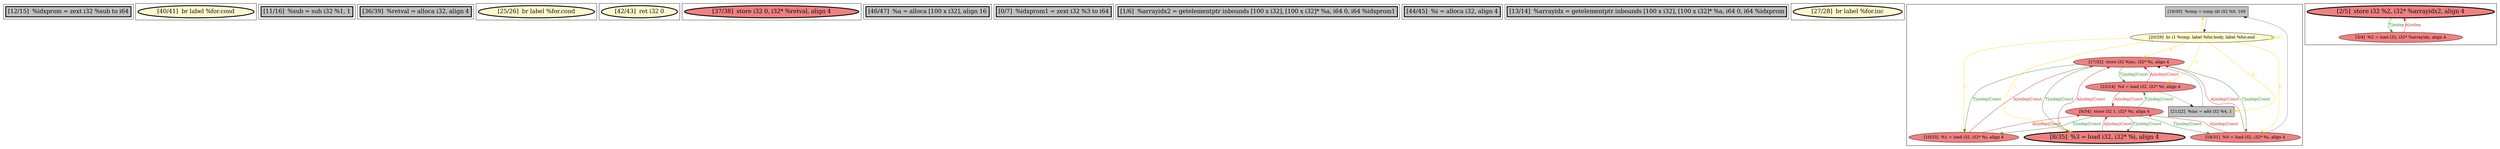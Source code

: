 
digraph G {





subgraph cluster13 {


node85 [penwidth=3.0,fontsize=20,fillcolor=grey,label="[12/15]  %idxprom = zext i32 %sub to i64",shape=rectangle,style=filled ]



}

subgraph cluster11 {


node83 [penwidth=3.0,fontsize=20,fillcolor=lemonchiffon,label="[40/41]  br label %for.cond",shape=ellipse,style=filled ]



}

subgraph cluster10 {


node82 [penwidth=3.0,fontsize=20,fillcolor=grey,label="[11/16]  %sub = sub i32 %1, 1",shape=rectangle,style=filled ]



}

subgraph cluster9 {


node81 [penwidth=3.0,fontsize=20,fillcolor=grey,label="[36/39]  %retval = alloca i32, align 4",shape=rectangle,style=filled ]



}

subgraph cluster8 {


node80 [penwidth=3.0,fontsize=20,fillcolor=lemonchiffon,label="[25/26]  br label %for.cond",shape=ellipse,style=filled ]



}

subgraph cluster7 {


node79 [penwidth=3.0,fontsize=20,fillcolor=lemonchiffon,label="[42/43]  ret i32 0",shape=ellipse,style=filled ]



}

subgraph cluster14 {


node86 [penwidth=3.0,fontsize=20,fillcolor=lightcoral,label="[37/38]  store i32 0, i32* %retval, align 4",shape=ellipse,style=filled ]



}

subgraph cluster6 {


node78 [penwidth=3.0,fontsize=20,fillcolor=grey,label="[46/47]  %a = alloca [100 x i32], align 16",shape=rectangle,style=filled ]



}

subgraph cluster0 {


node63 [penwidth=3.0,fontsize=20,fillcolor=grey,label="[0/7]  %idxprom1 = zext i32 %3 to i64",shape=rectangle,style=filled ]



}

subgraph cluster12 {


node84 [penwidth=3.0,fontsize=20,fillcolor=grey,label="[1/6]  %arrayidx2 = getelementptr inbounds [100 x i32], [100 x i32]* %a, i64 0, i64 %idxprom1",shape=rectangle,style=filled ]



}

subgraph cluster5 {


node77 [penwidth=3.0,fontsize=20,fillcolor=grey,label="[44/45]  %i = alloca i32, align 4",shape=rectangle,style=filled ]



}

subgraph cluster1 {


node64 [penwidth=3.0,fontsize=20,fillcolor=grey,label="[13/14]  %arrayidx = getelementptr inbounds [100 x i32], [100 x i32]* %a, i64 0, i64 %idxprom",shape=rectangle,style=filled ]



}

subgraph cluster2 {


node65 [penwidth=3.0,fontsize=20,fillcolor=lemonchiffon,label="[27/28]  br label %for.inc",shape=ellipse,style=filled ]



}

subgraph cluster3 {


node74 [fillcolor=grey,label="[19/30]  %cmp = icmp ult i32 %0, 100",shape=rectangle,style=filled ]
node72 [fillcolor=lightcoral,label="[23/24]  %4 = load i32, i32* %i, align 4",shape=ellipse,style=filled ]
node73 [fillcolor=lemonchiffon,label="[20/29]  br i1 %cmp, label %for.body, label %for.end",shape=ellipse,style=filled ]
node66 [fillcolor=grey,label="[21/22]  %inc = add i32 %4, 1",shape=rectangle,style=filled ]
node68 [fillcolor=lightcoral,label="[18/31]  %0 = load i32, i32* %i, align 4",shape=ellipse,style=filled ]
node69 [fillcolor=lightcoral,label="[9/34]  store i32 1, i32* %i, align 4",shape=ellipse,style=filled ]
node67 [fillcolor=lightcoral,label="[10/33]  %1 = load i32, i32* %i, align 4",shape=ellipse,style=filled ]
node70 [penwidth=3.0,fontsize=20,fillcolor=lightcoral,label="[8/35]  %3 = load i32, i32* %i, align 4",shape=ellipse,style=filled ]
node71 [fillcolor=lightcoral,label="[17/32]  store i32 %inc, i32* %i, align 4",shape=ellipse,style=filled ]

node69->node72 [style=solid,color=forestgreen,label="T|indep|Const",penwidth=1.0,fontcolor=forestgreen ]
node70->node69 [style=solid,color=firebrick3,label="A|indep|Const",penwidth=1.0,fontcolor=firebrick3 ]
node72->node69 [style=solid,color=firebrick3,label="A|indep|Const",penwidth=1.0,fontcolor=firebrick3 ]
node67->node69 [style=solid,color=firebrick3,label="A|indep|Const",penwidth=1.0,fontcolor=firebrick3 ]
node68->node74 [style=solid,color=black,label="",penwidth=0.5,fontcolor=black ]
node69->node67 [style=solid,color=forestgreen,label="T|indep|Const",penwidth=1.0,fontcolor=forestgreen ]
node73->node73 [style=solid,color=gold,label="C",penwidth=1.0,fontcolor=gold ]
node72->node71 [style=solid,color=firebrick3,label="A|indep|Const",penwidth=1.0,fontcolor=firebrick3 ]
node74->node73 [style=solid,color=black,label="",penwidth=0.5,fontcolor=black ]
node73->node70 [style=solid,color=gold,label="C",penwidth=1.0,fontcolor=gold ]
node73->node74 [style=solid,color=gold,label="C",penwidth=1.0,fontcolor=gold ]
node73->node67 [style=solid,color=gold,label="C",penwidth=1.0,fontcolor=gold ]
node73->node71 [style=solid,color=gold,label="C",penwidth=1.0,fontcolor=gold ]
node73->node72 [style=solid,color=gold,label="C",penwidth=1.0,fontcolor=gold ]
node72->node66 [style=solid,color=black,label="",penwidth=0.5,fontcolor=black ]
node73->node66 [style=solid,color=gold,label="C",penwidth=1.0,fontcolor=gold ]
node69->node70 [style=solid,color=forestgreen,label="T|indep|Const",penwidth=1.0,fontcolor=forestgreen ]
node71->node72 [style=solid,color=forestgreen,label="T|indep|Const",penwidth=1.0,fontcolor=forestgreen ]
node71->node70 [style=solid,color=forestgreen,label="T|indep|Const",penwidth=1.0,fontcolor=forestgreen ]
node73->node68 [style=solid,color=gold,label="C",penwidth=1.0,fontcolor=gold ]
node68->node71 [style=solid,color=firebrick3,label="A|indep|Const",penwidth=1.0,fontcolor=firebrick3 ]
node70->node71 [style=solid,color=firebrick3,label="A|indep|Const",penwidth=1.0,fontcolor=firebrick3 ]
node71->node68 [style=solid,color=forestgreen,label="T|indep|Const",penwidth=1.0,fontcolor=forestgreen ]
node66->node71 [style=solid,color=black,label="",penwidth=0.5,fontcolor=black ]
node67->node71 [style=solid,color=firebrick3,label="A|indep|Const",penwidth=1.0,fontcolor=firebrick3 ]
node68->node69 [style=solid,color=firebrick3,label="A|indep|Const",penwidth=1.0,fontcolor=firebrick3 ]
node71->node67 [style=solid,color=forestgreen,label="T|indep|Const",penwidth=1.0,fontcolor=forestgreen ]
node69->node68 [style=solid,color=forestgreen,label="T|indep|Const",penwidth=1.0,fontcolor=forestgreen ]


}

subgraph cluster4 {


node76 [penwidth=3.0,fontsize=20,fillcolor=lightcoral,label="[2/5]  store i32 %2, i32* %arrayidx2, align 4",shape=ellipse,style=filled ]
node75 [fillcolor=lightcoral,label="[3/4]  %2 = load i32, i32* %arrayidx, align 4",shape=ellipse,style=filled ]

node75->node76 [style=solid,color=firebrick3,label="A|indep",penwidth=1.0,fontcolor=firebrick3 ]
node76->node75 [style=solid,color=forestgreen,label="T|indep",penwidth=1.0,fontcolor=forestgreen ]


}

}
